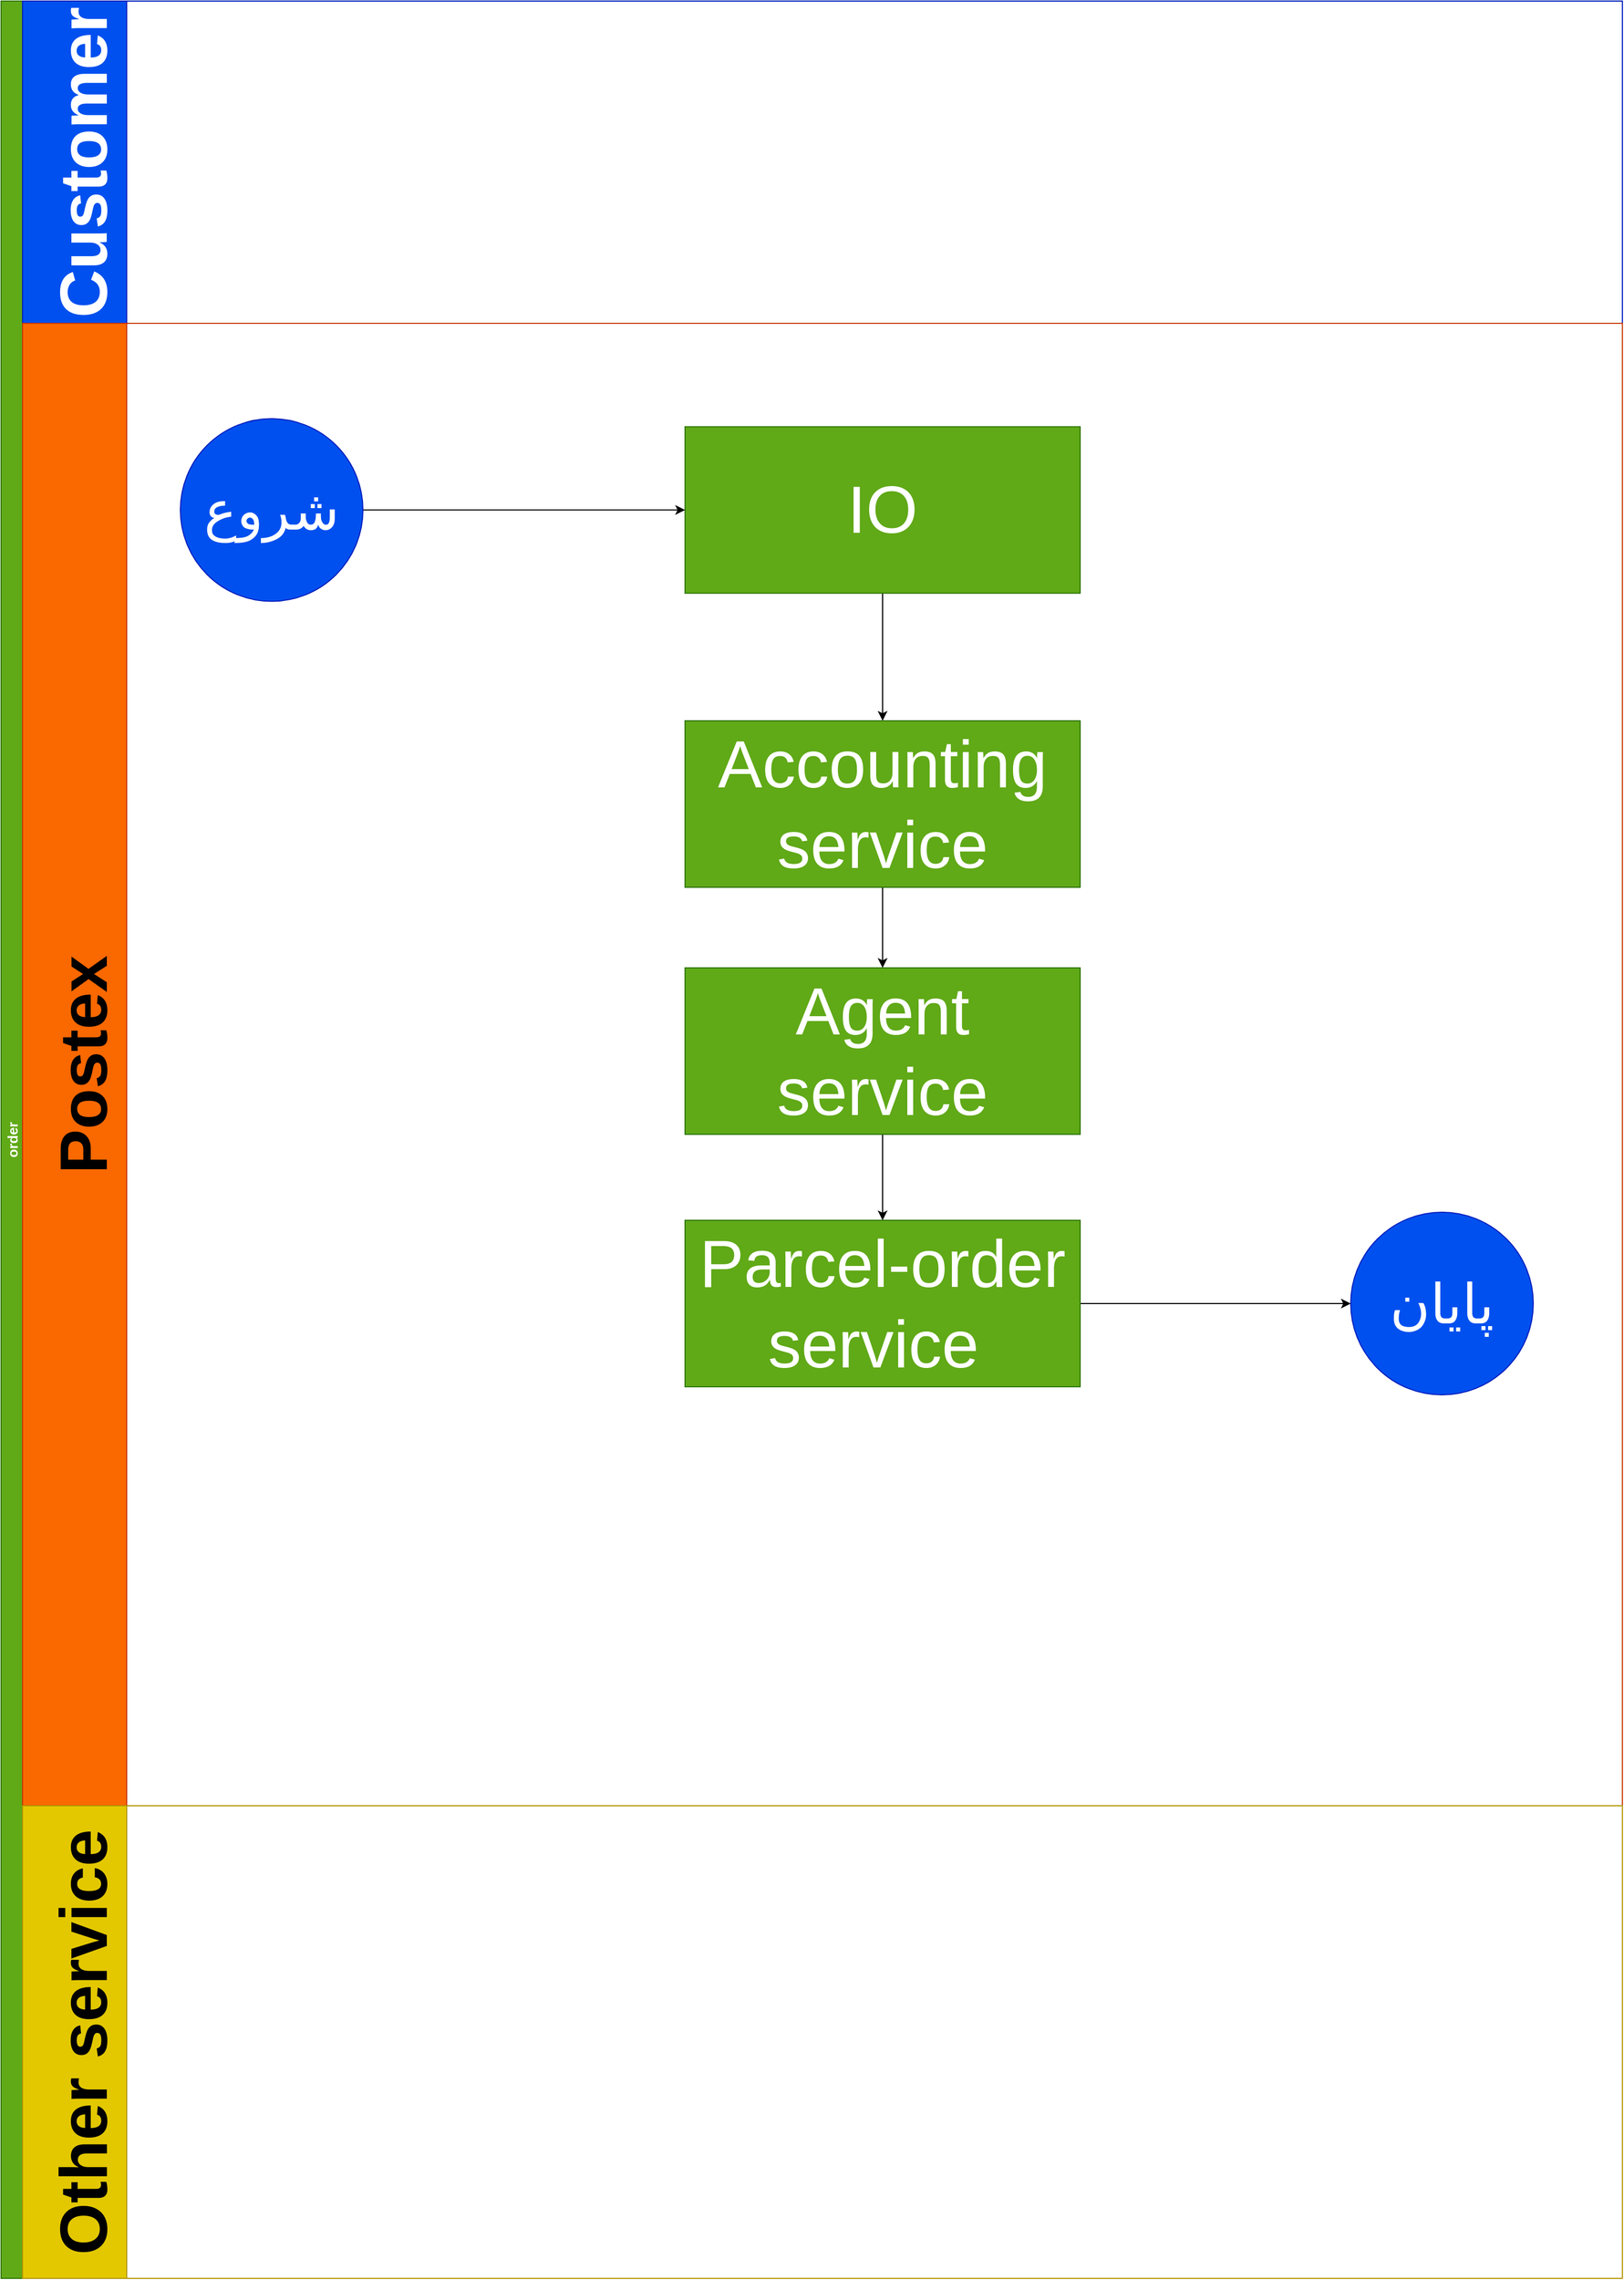 <mxfile>
    <diagram id="AVuA54An0n8JCF_W_x2Y" name="Page-1">
        <mxGraphModel dx="3280" dy="2268" grid="1" gridSize="10" guides="1" tooltips="1" connect="1" arrows="1" fold="1" page="1" pageScale="1" pageWidth="1654" pageHeight="2336" math="0" shadow="0">
            <root>
                <mxCell id="0"/>
                <mxCell id="1" parent="0"/>
                <mxCell id="3" value="order" style="swimlane;childLayout=stackLayout;resizeParent=1;resizeParentMax=0;horizontal=0;startSize=20;horizontalStack=0;fillColor=#60a917;strokeColor=#2D7600;fontColor=#ffffff;fontSize=13;" parent="1" vertex="1">
                    <mxGeometry x="83" y="80" width="1510" height="2120" as="geometry"/>
                </mxCell>
                <mxCell id="4" value="Customer" style="swimlane;startSize=97;horizontal=0;fillColor=#0050ef;fontColor=#ffffff;strokeColor=#001DBC;fontSize=62;" parent="3" vertex="1">
                    <mxGeometry x="20" width="1490" height="300" as="geometry"/>
                </mxCell>
                <mxCell id="21" value="Postex" style="swimlane;startSize=97;horizontal=0;fillColor=#fa6800;strokeColor=#C73500;fontColor=#000000;fontSize=62;" parent="3" vertex="1">
                    <mxGeometry x="20" y="300" width="1490" height="1380" as="geometry"/>
                </mxCell>
                <mxCell id="89" style="edgeStyle=none;html=1;exitX=0.5;exitY=1;exitDx=0;exitDy=0;entryX=0.5;entryY=0;entryDx=0;entryDy=0;" edge="1" parent="21" source="46" target="77">
                    <mxGeometry relative="1" as="geometry"/>
                </mxCell>
                <mxCell id="46" value="&lt;span style=&quot;font-size: 62px&quot;&gt;IO&lt;/span&gt;" style="whiteSpace=wrap;html=1;fontSize=13;fillColor=#60a917;strokeColor=#2D7600;fontColor=#ffffff;" parent="21" vertex="1">
                    <mxGeometry x="617" y="96.25" width="368" height="155" as="geometry"/>
                </mxCell>
                <mxCell id="74" style="edgeStyle=none;html=1;exitX=1;exitY=0.5;exitDx=0;exitDy=0;fontSize=38;" parent="21" source="88" target="46" edge="1">
                    <mxGeometry relative="1" as="geometry">
                        <mxPoint x="346" y="173.75" as="sourcePoint"/>
                    </mxGeometry>
                </mxCell>
                <mxCell id="78" value="" style="edgeStyle=none;html=1;fontSize=38;" parent="21" target="77" edge="1">
                    <mxGeometry relative="1" as="geometry">
                        <mxPoint x="801" y="486.25" as="sourcePoint"/>
                    </mxGeometry>
                </mxCell>
                <mxCell id="80" value="" style="edgeStyle=none;html=1;fontSize=38;" parent="21" source="77" target="79" edge="1">
                    <mxGeometry relative="1" as="geometry"/>
                </mxCell>
                <mxCell id="77" value="&lt;span style=&quot;font-size: 62px&quot;&gt;Accounting service&lt;/span&gt;" style="whiteSpace=wrap;html=1;fontSize=13;fillColor=#60a917;strokeColor=#2D7600;fontColor=#ffffff;" parent="21" vertex="1">
                    <mxGeometry x="617" y="370" width="368" height="155" as="geometry"/>
                </mxCell>
                <mxCell id="91" value="" style="edgeStyle=none;html=1;" edge="1" parent="21" source="79" target="90">
                    <mxGeometry relative="1" as="geometry"/>
                </mxCell>
                <mxCell id="79" value="&lt;span style=&quot;font-size: 62px&quot;&gt;Agent service&lt;/span&gt;" style="whiteSpace=wrap;html=1;fontSize=13;fillColor=#60a917;strokeColor=#2D7600;fontColor=#ffffff;" parent="21" vertex="1">
                    <mxGeometry x="617" y="600" width="368" height="155" as="geometry"/>
                </mxCell>
                <mxCell id="85" value="&lt;font style=&quot;font-size: 51px&quot;&gt;پایان&lt;/font&gt;" style="ellipse;whiteSpace=wrap;html=1;aspect=fixed;fontSize=13;fillColor=#0050ef;strokeColor=#001DBC;fontColor=#ffffff;" parent="21" vertex="1">
                    <mxGeometry x="1237" y="827.5" width="170" height="170" as="geometry"/>
                </mxCell>
                <mxCell id="88" value="&lt;span style=&quot;font-size: 51px&quot;&gt;شروع&lt;/span&gt;" style="ellipse;whiteSpace=wrap;html=1;aspect=fixed;fontSize=13;fillColor=#0050ef;strokeColor=#001DBC;fontColor=#ffffff;" vertex="1" parent="21">
                    <mxGeometry x="147" y="88.75" width="170" height="170" as="geometry"/>
                </mxCell>
                <mxCell id="92" style="edgeStyle=orthogonalEdgeStyle;html=1;exitX=1;exitY=0.5;exitDx=0;exitDy=0;entryX=0;entryY=0.5;entryDx=0;entryDy=0;" edge="1" parent="21" source="90" target="85">
                    <mxGeometry relative="1" as="geometry"/>
                </mxCell>
                <mxCell id="90" value="&lt;span style=&quot;font-size: 62px&quot;&gt;Parcel-order service&amp;nbsp;&lt;/span&gt;" style="whiteSpace=wrap;html=1;fontSize=13;fillColor=#60a917;strokeColor=#2D7600;fontColor=#ffffff;" vertex="1" parent="21">
                    <mxGeometry x="617" y="835" width="368" height="155" as="geometry"/>
                </mxCell>
                <mxCell id="87" value="Other service" style="swimlane;startSize=97;horizontal=0;fontSize=62;fillColor=#e3c800;fontColor=#000000;strokeColor=#B09500;" parent="3" vertex="1">
                    <mxGeometry x="20" y="1680" width="1490" height="440" as="geometry"/>
                </mxCell>
            </root>
        </mxGraphModel>
    </diagram>
</mxfile>